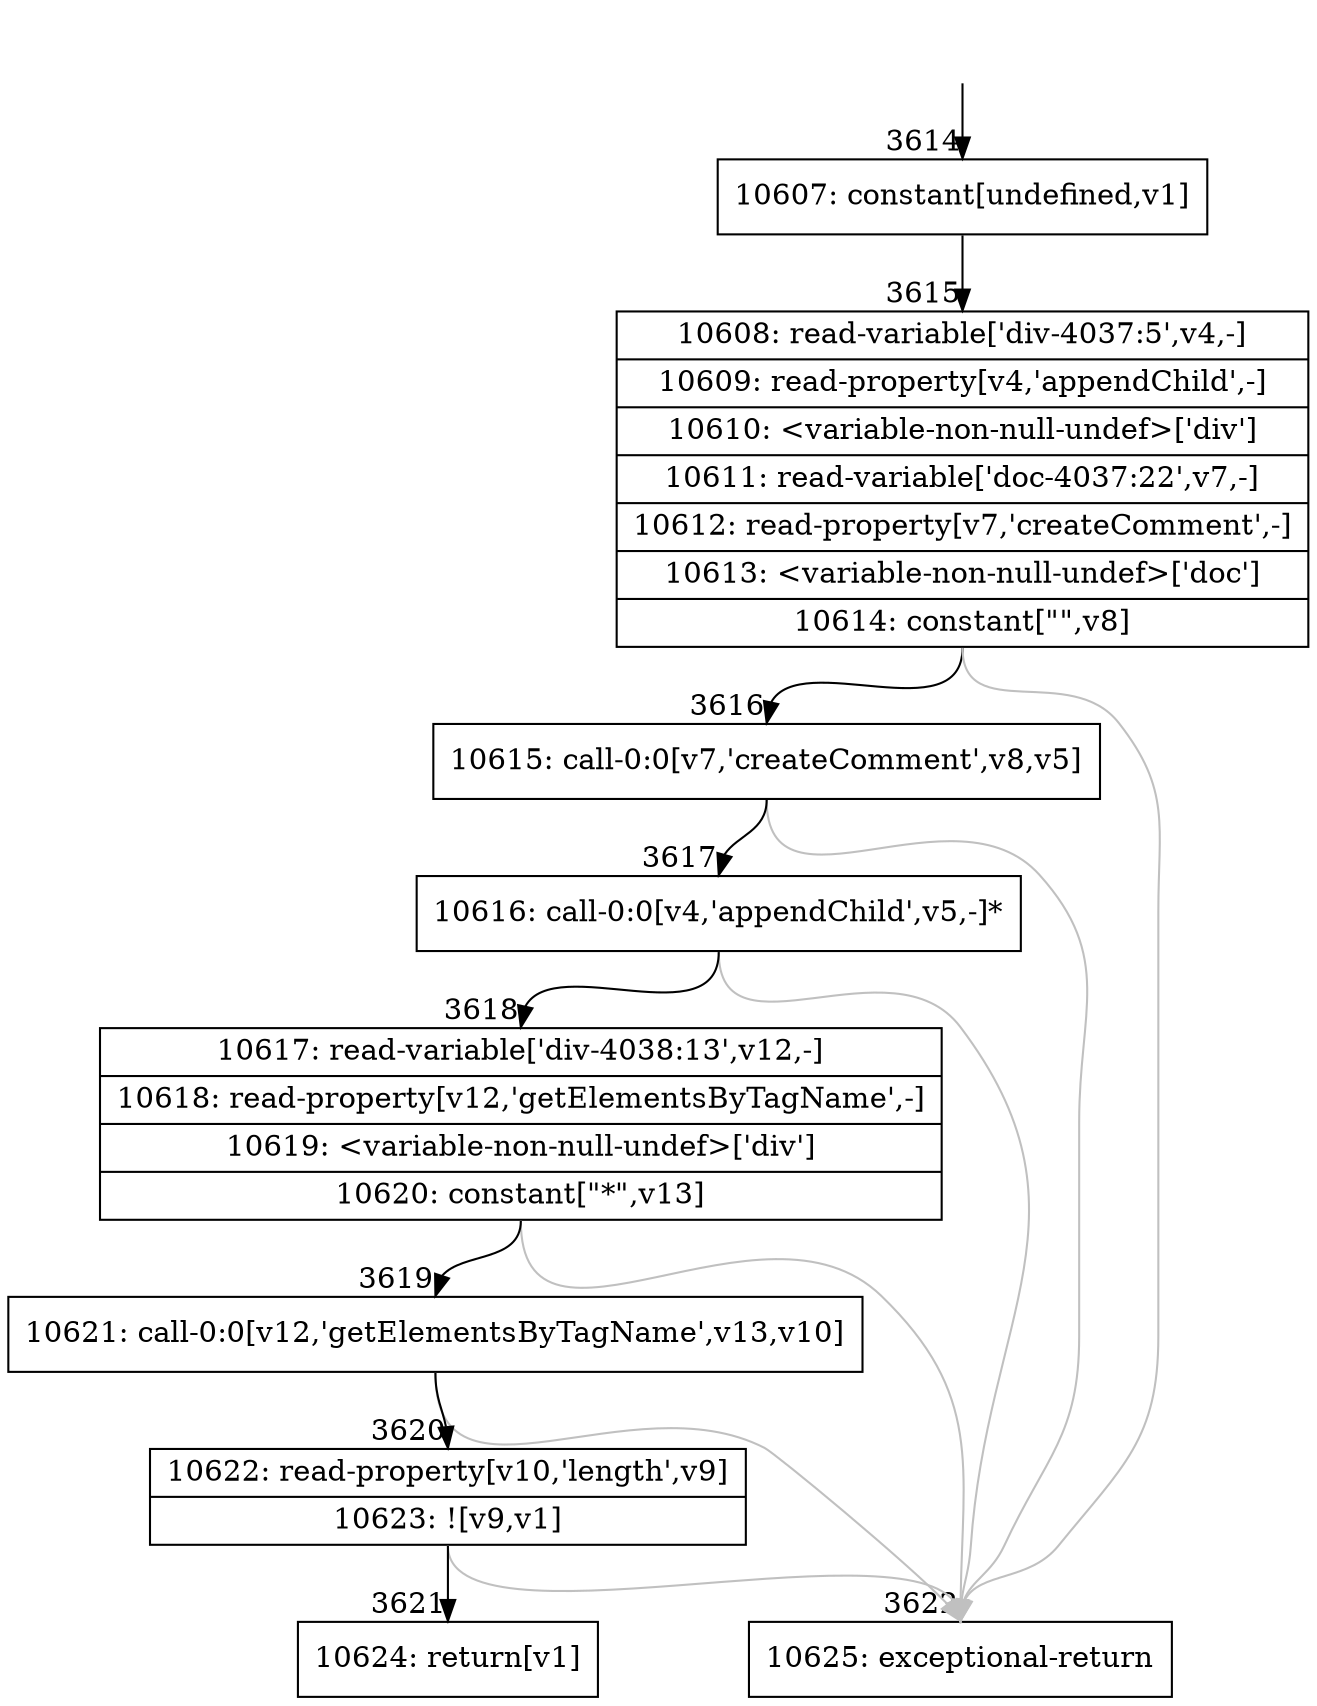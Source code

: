 digraph {
rankdir="TD"
BB_entry234[shape=none,label=""];
BB_entry234 -> BB3614 [tailport=s, headport=n, headlabel="    3614"]
BB3614 [shape=record label="{10607: constant[undefined,v1]}" ] 
BB3614 -> BB3615 [tailport=s, headport=n, headlabel="      3615"]
BB3615 [shape=record label="{10608: read-variable['div-4037:5',v4,-]|10609: read-property[v4,'appendChild',-]|10610: \<variable-non-null-undef\>['div']|10611: read-variable['doc-4037:22',v7,-]|10612: read-property[v7,'createComment',-]|10613: \<variable-non-null-undef\>['doc']|10614: constant[\"\",v8]}" ] 
BB3615 -> BB3616 [tailport=s, headport=n, headlabel="      3616"]
BB3615 -> BB3622 [tailport=s, headport=n, color=gray, headlabel="      3622"]
BB3616 [shape=record label="{10615: call-0:0[v7,'createComment',v8,v5]}" ] 
BB3616 -> BB3617 [tailport=s, headport=n, headlabel="      3617"]
BB3616 -> BB3622 [tailport=s, headport=n, color=gray]
BB3617 [shape=record label="{10616: call-0:0[v4,'appendChild',v5,-]*}" ] 
BB3617 -> BB3618 [tailport=s, headport=n, headlabel="      3618"]
BB3617 -> BB3622 [tailport=s, headport=n, color=gray]
BB3618 [shape=record label="{10617: read-variable['div-4038:13',v12,-]|10618: read-property[v12,'getElementsByTagName',-]|10619: \<variable-non-null-undef\>['div']|10620: constant[\"*\",v13]}" ] 
BB3618 -> BB3619 [tailport=s, headport=n, headlabel="      3619"]
BB3618 -> BB3622 [tailport=s, headport=n, color=gray]
BB3619 [shape=record label="{10621: call-0:0[v12,'getElementsByTagName',v13,v10]}" ] 
BB3619 -> BB3620 [tailport=s, headport=n, headlabel="      3620"]
BB3619 -> BB3622 [tailport=s, headport=n, color=gray]
BB3620 [shape=record label="{10622: read-property[v10,'length',v9]|10623: ![v9,v1]}" ] 
BB3620 -> BB3621 [tailport=s, headport=n, headlabel="      3621"]
BB3620 -> BB3622 [tailport=s, headport=n, color=gray]
BB3621 [shape=record label="{10624: return[v1]}" ] 
BB3622 [shape=record label="{10625: exceptional-return}" ] 
}
